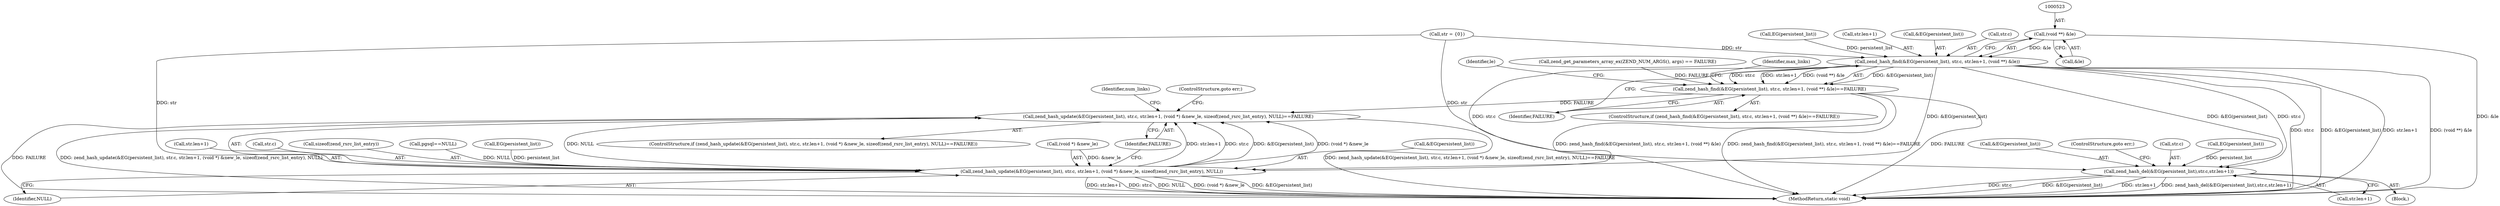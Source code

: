 digraph "0_php_4435b9142ff9813845d5c97ab29a5d637bedb257_5@pointer" {
"1000522" [label="(Call,(void **) &le)"];
"1000510" [label="(Call,zend_hash_find(&EG(persistent_list), str.c, str.len+1, (void **) &le))"];
"1000509" [label="(Call,zend_hash_find(&EG(persistent_list), str.c, str.len+1, (void **) &le)==FAILURE)"];
"1000600" [label="(Call,zend_hash_update(&EG(persistent_list), str.c, str.len+1, (void *) &new_le, sizeof(zend_rsrc_list_entry), NULL)==FAILURE)"];
"1000601" [label="(Call,zend_hash_update(&EG(persistent_list), str.c, str.len+1, (void *) &new_le, sizeof(zend_rsrc_list_entry), NULL))"];
"1000710" [label="(Call,zend_hash_del(&EG(persistent_list),str.c,str.len+1))"];
"1000514" [label="(Call,str.c)"];
"1000602" [label="(Call,&EG(persistent_list))"];
"1000526" [label="(Identifier,FAILURE)"];
"1000510" [label="(Call,zend_hash_find(&EG(persistent_list), str.c, str.len+1, (void **) &le))"];
"1000710" [label="(Call,zend_hash_del(&EG(persistent_list),str.c,str.len+1))"];
"1000613" [label="(Call,(void *) &new_le)"];
"1000634" [label="(Identifier,le)"];
"1000622" [label="(ControlStructure,goto err;)"];
"1000712" [label="(Call,EG(persistent_list))"];
"1000508" [label="(ControlStructure,if (zend_hash_find(&EG(persistent_list), str.c, str.len+1, (void **) &le)==FAILURE))"];
"1000619" [label="(Identifier,NULL)"];
"1000512" [label="(Call,EG(persistent_list))"];
"1000517" [label="(Call,str.len+1)"];
"1000522" [label="(Call,(void **) &le)"];
"1000511" [label="(Call,&EG(persistent_list))"];
"1000601" [label="(Call,zend_hash_update(&EG(persistent_list), str.c, str.len+1, (void *) &new_le, sizeof(zend_rsrc_list_entry), NULL))"];
"1000608" [label="(Call,str.len+1)"];
"1000711" [label="(Call,&EG(persistent_list))"];
"1000342" [label="(Call,zend_get_parameters_array_ex(ZEND_NUM_ARGS(), args) == FAILURE)"];
"1000717" [label="(Call,str.len+1)"];
"1000962" [label="(MethodReturn,static void)"];
"1000324" [label="(Call,str = {0})"];
"1000620" [label="(Identifier,FAILURE)"];
"1000605" [label="(Call,str.c)"];
"1000617" [label="(Call,sizeof(zend_rsrc_list_entry))"];
"1000524" [label="(Call,&le)"];
"1000509" [label="(Call,zend_hash_find(&EG(persistent_list), str.c, str.len+1, (void **) &le)==FAILURE)"];
"1000576" [label="(Call,pgsql==NULL)"];
"1000599" [label="(ControlStructure,if (zend_hash_update(&EG(persistent_list), str.c, str.len+1, (void *) &new_le, sizeof(zend_rsrc_list_entry), NULL)==FAILURE))"];
"1000722" [label="(ControlStructure,goto err;)"];
"1000625" [label="(Identifier,num_links)"];
"1000603" [label="(Call,EG(persistent_list))"];
"1000709" [label="(Block,)"];
"1000600" [label="(Call,zend_hash_update(&EG(persistent_list), str.c, str.len+1, (void *) &new_le, sizeof(zend_rsrc_list_entry), NULL)==FAILURE)"];
"1000714" [label="(Call,str.c)"];
"1000533" [label="(Identifier,max_links)"];
"1000522" -> "1000510"  [label="AST: "];
"1000522" -> "1000524"  [label="CFG: "];
"1000523" -> "1000522"  [label="AST: "];
"1000524" -> "1000522"  [label="AST: "];
"1000510" -> "1000522"  [label="CFG: "];
"1000522" -> "1000962"  [label="DDG: &le"];
"1000522" -> "1000510"  [label="DDG: &le"];
"1000510" -> "1000509"  [label="AST: "];
"1000511" -> "1000510"  [label="AST: "];
"1000514" -> "1000510"  [label="AST: "];
"1000517" -> "1000510"  [label="AST: "];
"1000526" -> "1000510"  [label="CFG: "];
"1000510" -> "1000962"  [label="DDG: (void **) &le"];
"1000510" -> "1000962"  [label="DDG: str.c"];
"1000510" -> "1000962"  [label="DDG: &EG(persistent_list)"];
"1000510" -> "1000962"  [label="DDG: str.len+1"];
"1000510" -> "1000509"  [label="DDG: &EG(persistent_list)"];
"1000510" -> "1000509"  [label="DDG: str.c"];
"1000510" -> "1000509"  [label="DDG: str.len+1"];
"1000510" -> "1000509"  [label="DDG: (void **) &le"];
"1000512" -> "1000510"  [label="DDG: persistent_list"];
"1000324" -> "1000510"  [label="DDG: str"];
"1000510" -> "1000601"  [label="DDG: &EG(persistent_list)"];
"1000510" -> "1000601"  [label="DDG: str.c"];
"1000510" -> "1000710"  [label="DDG: &EG(persistent_list)"];
"1000510" -> "1000710"  [label="DDG: str.c"];
"1000509" -> "1000508"  [label="AST: "];
"1000509" -> "1000526"  [label="CFG: "];
"1000526" -> "1000509"  [label="AST: "];
"1000533" -> "1000509"  [label="CFG: "];
"1000634" -> "1000509"  [label="CFG: "];
"1000509" -> "1000962"  [label="DDG: zend_hash_find(&EG(persistent_list), str.c, str.len+1, (void **) &le)==FAILURE"];
"1000509" -> "1000962"  [label="DDG: FAILURE"];
"1000509" -> "1000962"  [label="DDG: zend_hash_find(&EG(persistent_list), str.c, str.len+1, (void **) &le)"];
"1000342" -> "1000509"  [label="DDG: FAILURE"];
"1000509" -> "1000600"  [label="DDG: FAILURE"];
"1000600" -> "1000599"  [label="AST: "];
"1000600" -> "1000620"  [label="CFG: "];
"1000601" -> "1000600"  [label="AST: "];
"1000620" -> "1000600"  [label="AST: "];
"1000622" -> "1000600"  [label="CFG: "];
"1000625" -> "1000600"  [label="CFG: "];
"1000600" -> "1000962"  [label="DDG: zend_hash_update(&EG(persistent_list), str.c, str.len+1, (void *) &new_le, sizeof(zend_rsrc_list_entry), NULL)==FAILURE"];
"1000600" -> "1000962"  [label="DDG: FAILURE"];
"1000600" -> "1000962"  [label="DDG: zend_hash_update(&EG(persistent_list), str.c, str.len+1, (void *) &new_le, sizeof(zend_rsrc_list_entry), NULL)"];
"1000601" -> "1000600"  [label="DDG: NULL"];
"1000601" -> "1000600"  [label="DDG: str.len+1"];
"1000601" -> "1000600"  [label="DDG: str.c"];
"1000601" -> "1000600"  [label="DDG: &EG(persistent_list)"];
"1000601" -> "1000600"  [label="DDG: (void *) &new_le"];
"1000601" -> "1000619"  [label="CFG: "];
"1000602" -> "1000601"  [label="AST: "];
"1000605" -> "1000601"  [label="AST: "];
"1000608" -> "1000601"  [label="AST: "];
"1000613" -> "1000601"  [label="AST: "];
"1000617" -> "1000601"  [label="AST: "];
"1000619" -> "1000601"  [label="AST: "];
"1000620" -> "1000601"  [label="CFG: "];
"1000601" -> "1000962"  [label="DDG: (void *) &new_le"];
"1000601" -> "1000962"  [label="DDG: &EG(persistent_list)"];
"1000601" -> "1000962"  [label="DDG: str.len+1"];
"1000601" -> "1000962"  [label="DDG: str.c"];
"1000601" -> "1000962"  [label="DDG: NULL"];
"1000603" -> "1000601"  [label="DDG: persistent_list"];
"1000324" -> "1000601"  [label="DDG: str"];
"1000613" -> "1000601"  [label="DDG: &new_le"];
"1000576" -> "1000601"  [label="DDG: NULL"];
"1000710" -> "1000709"  [label="AST: "];
"1000710" -> "1000717"  [label="CFG: "];
"1000711" -> "1000710"  [label="AST: "];
"1000714" -> "1000710"  [label="AST: "];
"1000717" -> "1000710"  [label="AST: "];
"1000722" -> "1000710"  [label="CFG: "];
"1000710" -> "1000962"  [label="DDG: str.c"];
"1000710" -> "1000962"  [label="DDG: &EG(persistent_list)"];
"1000710" -> "1000962"  [label="DDG: str.len+1"];
"1000710" -> "1000962"  [label="DDG: zend_hash_del(&EG(persistent_list),str.c,str.len+1)"];
"1000712" -> "1000710"  [label="DDG: persistent_list"];
"1000324" -> "1000710"  [label="DDG: str"];
}
